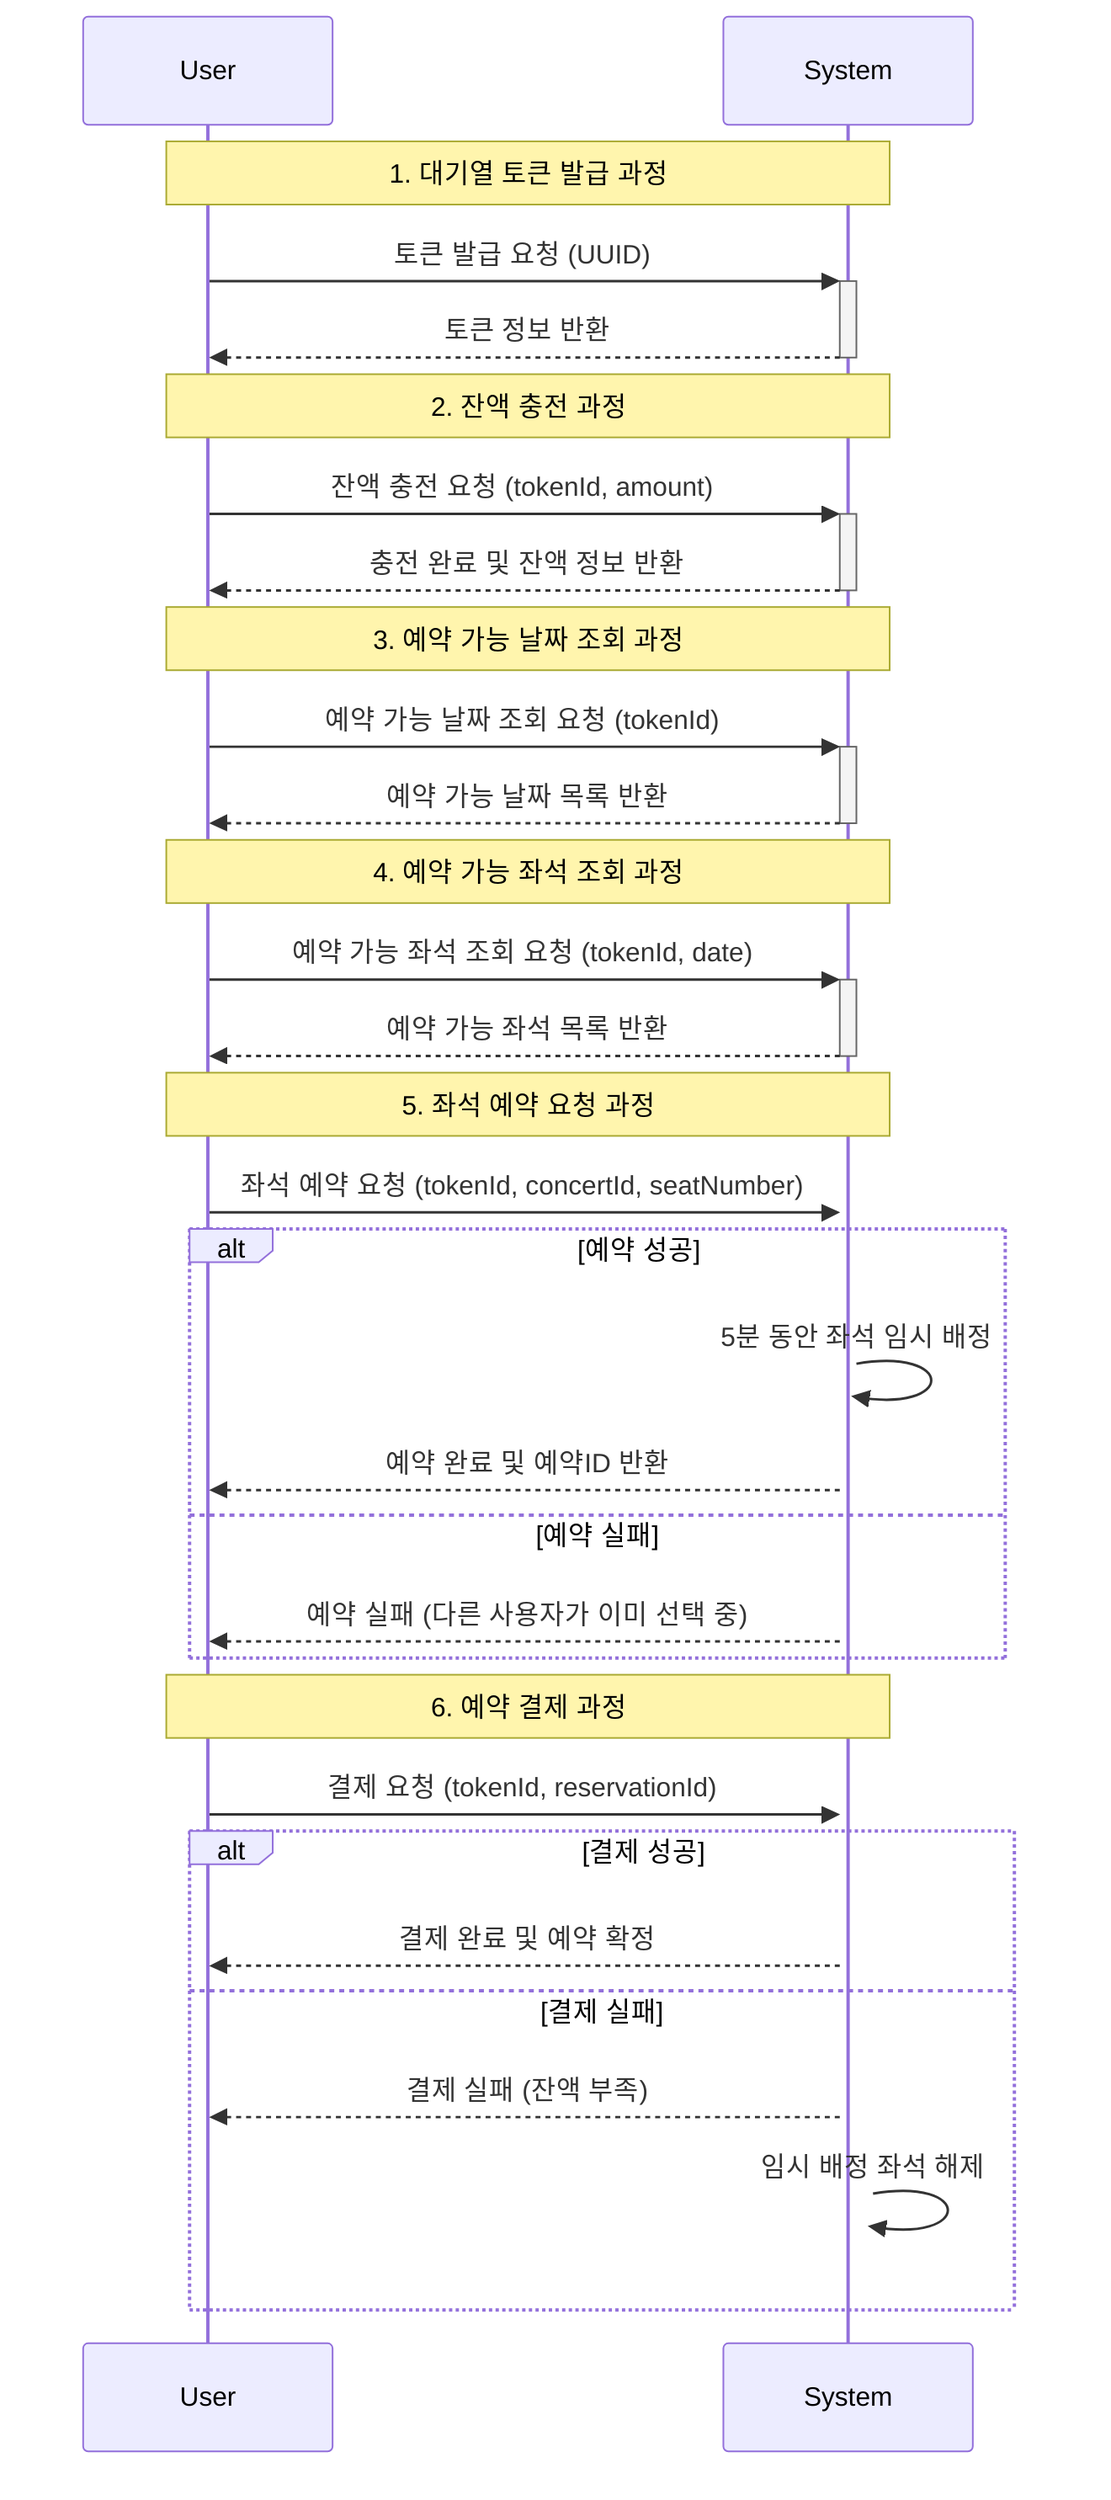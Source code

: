 sequenceDiagram
    participant User
    participant System

%% 토큰 발급 시퀀스
    Note over User, System: 1. 대기열 토큰 발급 과정
    User->>+System: 토큰 발급 요청 (UUID)
    System-->>-User: 토큰 정보 반환

%% 잔액 충전 시퀀스
    Note over User, System: 2. 잔액 충전 과정
    User->>+System: 잔액 충전 요청 (tokenId, amount)
    System-->>-User: 충전 완료 및 잔액 정보 반환

%% 예약 가능 날짜 확인 시퀀스
    Note over User, System: 3. 예약 가능 날짜 조회 과정
    User->>+System: 예약 가능 날짜 조회 요청 (tokenId)
    System-->>-User: 예약 가능 날짜 목록 반환

%% 예약 가능 좌석 확인 시퀀스
    Note over User, System: 4. 예약 가능 좌석 조회 과정
    User->>+System: 예약 가능 좌석 조회 요청 (tokenId, date)
    System-->>-User: 예약 가능 좌석 목록 반환

%% 좌석 예약 시퀀스
    Note over User, System: 5. 좌석 예약 요청 과정
    User->>+System: 좌석 예약 요청 (tokenId, concertId, seatNumber)
    alt 예약 성공
        System->>+System: 5분 동안 좌석 임시 배정
        System-->>User: 예약 완료 및 예약ID 반환
    else 예약 실패
        System-->>User: 예약 실패 (다른 사용자가 이미 선택 중)
    end

%% 결제 시퀀스
    Note over User, System: 6. 예약 결제 과정
    User->>+System: 결제 요청 (tokenId, reservationId)
    alt 결제 성공
        System-->>User: 결제 완료 및 예약 확정
    else 결제 실패
        System-->>User: 결제 실패 (잔액 부족)
        System->>+System: 임시 배정 좌석 해제
    end